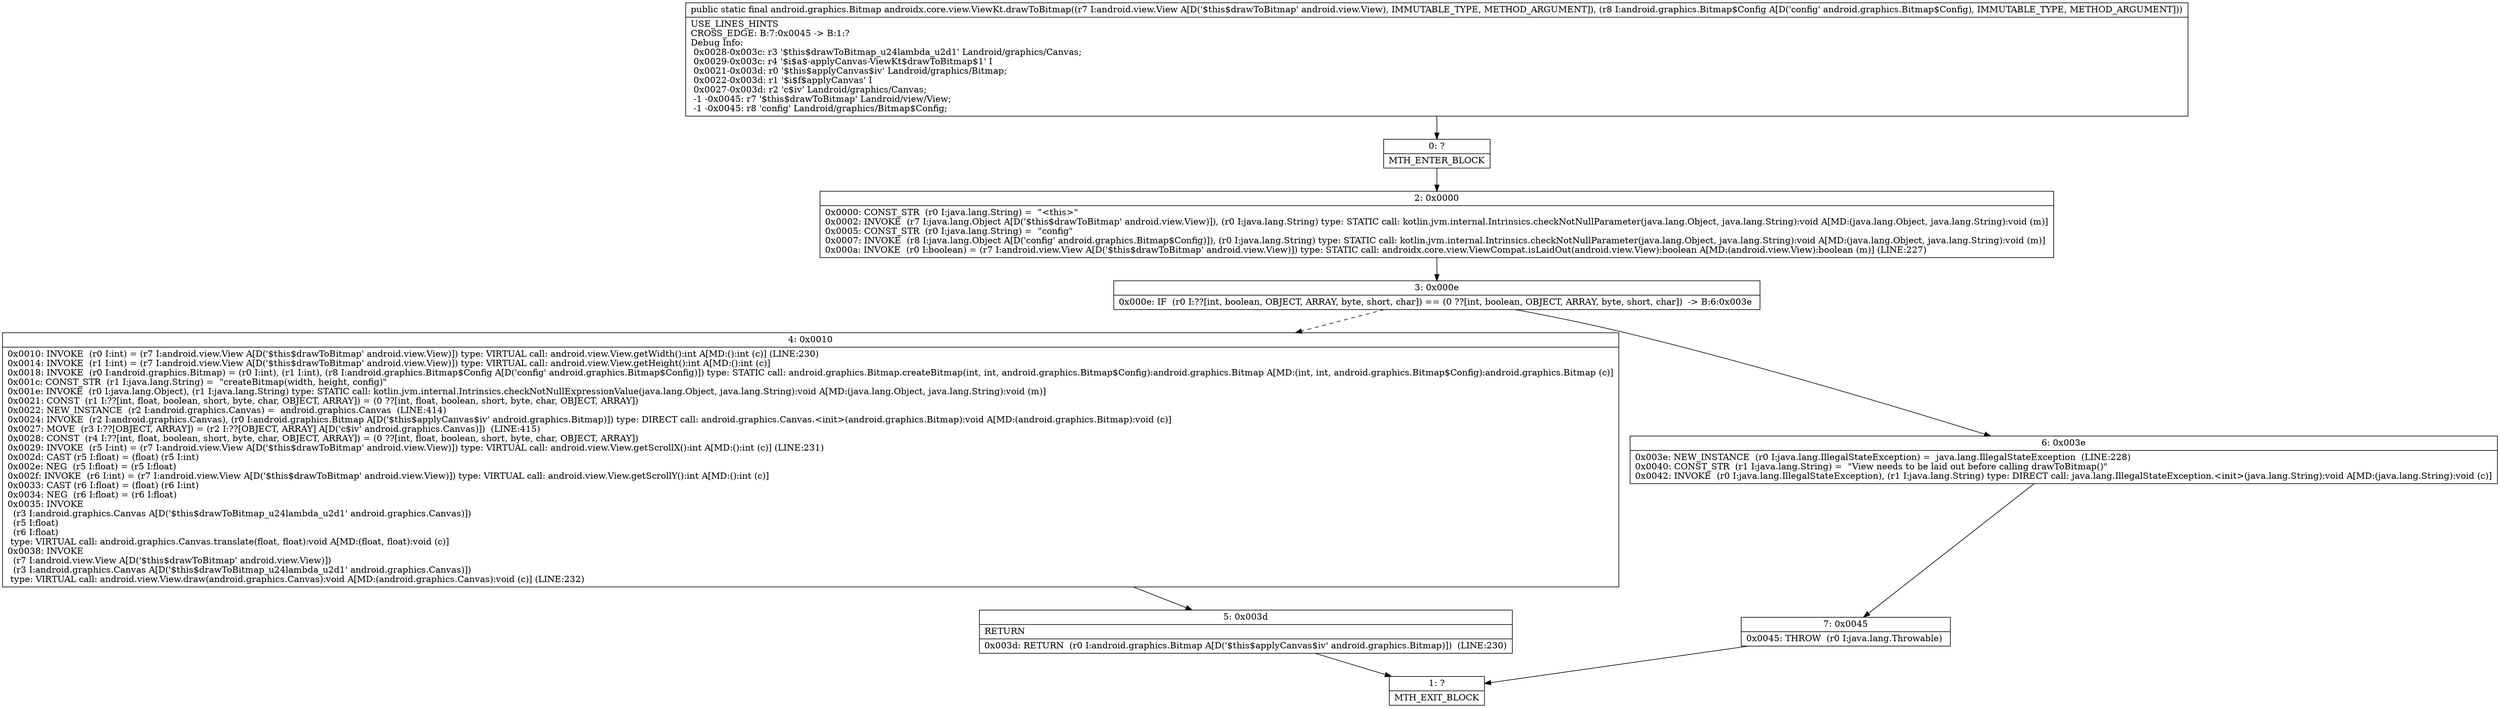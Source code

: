 digraph "CFG forandroidx.core.view.ViewKt.drawToBitmap(Landroid\/view\/View;Landroid\/graphics\/Bitmap$Config;)Landroid\/graphics\/Bitmap;" {
Node_0 [shape=record,label="{0\:\ ?|MTH_ENTER_BLOCK\l}"];
Node_2 [shape=record,label="{2\:\ 0x0000|0x0000: CONST_STR  (r0 I:java.lang.String) =  \"\<this\>\" \l0x0002: INVOKE  (r7 I:java.lang.Object A[D('$this$drawToBitmap' android.view.View)]), (r0 I:java.lang.String) type: STATIC call: kotlin.jvm.internal.Intrinsics.checkNotNullParameter(java.lang.Object, java.lang.String):void A[MD:(java.lang.Object, java.lang.String):void (m)]\l0x0005: CONST_STR  (r0 I:java.lang.String) =  \"config\" \l0x0007: INVOKE  (r8 I:java.lang.Object A[D('config' android.graphics.Bitmap$Config)]), (r0 I:java.lang.String) type: STATIC call: kotlin.jvm.internal.Intrinsics.checkNotNullParameter(java.lang.Object, java.lang.String):void A[MD:(java.lang.Object, java.lang.String):void (m)]\l0x000a: INVOKE  (r0 I:boolean) = (r7 I:android.view.View A[D('$this$drawToBitmap' android.view.View)]) type: STATIC call: androidx.core.view.ViewCompat.isLaidOut(android.view.View):boolean A[MD:(android.view.View):boolean (m)] (LINE:227)\l}"];
Node_3 [shape=record,label="{3\:\ 0x000e|0x000e: IF  (r0 I:??[int, boolean, OBJECT, ARRAY, byte, short, char]) == (0 ??[int, boolean, OBJECT, ARRAY, byte, short, char])  \-\> B:6:0x003e \l}"];
Node_4 [shape=record,label="{4\:\ 0x0010|0x0010: INVOKE  (r0 I:int) = (r7 I:android.view.View A[D('$this$drawToBitmap' android.view.View)]) type: VIRTUAL call: android.view.View.getWidth():int A[MD:():int (c)] (LINE:230)\l0x0014: INVOKE  (r1 I:int) = (r7 I:android.view.View A[D('$this$drawToBitmap' android.view.View)]) type: VIRTUAL call: android.view.View.getHeight():int A[MD:():int (c)]\l0x0018: INVOKE  (r0 I:android.graphics.Bitmap) = (r0 I:int), (r1 I:int), (r8 I:android.graphics.Bitmap$Config A[D('config' android.graphics.Bitmap$Config)]) type: STATIC call: android.graphics.Bitmap.createBitmap(int, int, android.graphics.Bitmap$Config):android.graphics.Bitmap A[MD:(int, int, android.graphics.Bitmap$Config):android.graphics.Bitmap (c)]\l0x001c: CONST_STR  (r1 I:java.lang.String) =  \"createBitmap(width, height, config)\" \l0x001e: INVOKE  (r0 I:java.lang.Object), (r1 I:java.lang.String) type: STATIC call: kotlin.jvm.internal.Intrinsics.checkNotNullExpressionValue(java.lang.Object, java.lang.String):void A[MD:(java.lang.Object, java.lang.String):void (m)]\l0x0021: CONST  (r1 I:??[int, float, boolean, short, byte, char, OBJECT, ARRAY]) = (0 ??[int, float, boolean, short, byte, char, OBJECT, ARRAY]) \l0x0022: NEW_INSTANCE  (r2 I:android.graphics.Canvas) =  android.graphics.Canvas  (LINE:414)\l0x0024: INVOKE  (r2 I:android.graphics.Canvas), (r0 I:android.graphics.Bitmap A[D('$this$applyCanvas$iv' android.graphics.Bitmap)]) type: DIRECT call: android.graphics.Canvas.\<init\>(android.graphics.Bitmap):void A[MD:(android.graphics.Bitmap):void (c)]\l0x0027: MOVE  (r3 I:??[OBJECT, ARRAY]) = (r2 I:??[OBJECT, ARRAY] A[D('c$iv' android.graphics.Canvas)])  (LINE:415)\l0x0028: CONST  (r4 I:??[int, float, boolean, short, byte, char, OBJECT, ARRAY]) = (0 ??[int, float, boolean, short, byte, char, OBJECT, ARRAY]) \l0x0029: INVOKE  (r5 I:int) = (r7 I:android.view.View A[D('$this$drawToBitmap' android.view.View)]) type: VIRTUAL call: android.view.View.getScrollX():int A[MD:():int (c)] (LINE:231)\l0x002d: CAST (r5 I:float) = (float) (r5 I:int) \l0x002e: NEG  (r5 I:float) = (r5 I:float) \l0x002f: INVOKE  (r6 I:int) = (r7 I:android.view.View A[D('$this$drawToBitmap' android.view.View)]) type: VIRTUAL call: android.view.View.getScrollY():int A[MD:():int (c)]\l0x0033: CAST (r6 I:float) = (float) (r6 I:int) \l0x0034: NEG  (r6 I:float) = (r6 I:float) \l0x0035: INVOKE  \l  (r3 I:android.graphics.Canvas A[D('$this$drawToBitmap_u24lambda_u2d1' android.graphics.Canvas)])\l  (r5 I:float)\l  (r6 I:float)\l type: VIRTUAL call: android.graphics.Canvas.translate(float, float):void A[MD:(float, float):void (c)]\l0x0038: INVOKE  \l  (r7 I:android.view.View A[D('$this$drawToBitmap' android.view.View)])\l  (r3 I:android.graphics.Canvas A[D('$this$drawToBitmap_u24lambda_u2d1' android.graphics.Canvas)])\l type: VIRTUAL call: android.view.View.draw(android.graphics.Canvas):void A[MD:(android.graphics.Canvas):void (c)] (LINE:232)\l}"];
Node_5 [shape=record,label="{5\:\ 0x003d|RETURN\l|0x003d: RETURN  (r0 I:android.graphics.Bitmap A[D('$this$applyCanvas$iv' android.graphics.Bitmap)])  (LINE:230)\l}"];
Node_1 [shape=record,label="{1\:\ ?|MTH_EXIT_BLOCK\l}"];
Node_6 [shape=record,label="{6\:\ 0x003e|0x003e: NEW_INSTANCE  (r0 I:java.lang.IllegalStateException) =  java.lang.IllegalStateException  (LINE:228)\l0x0040: CONST_STR  (r1 I:java.lang.String) =  \"View needs to be laid out before calling drawToBitmap()\" \l0x0042: INVOKE  (r0 I:java.lang.IllegalStateException), (r1 I:java.lang.String) type: DIRECT call: java.lang.IllegalStateException.\<init\>(java.lang.String):void A[MD:(java.lang.String):void (c)]\l}"];
Node_7 [shape=record,label="{7\:\ 0x0045|0x0045: THROW  (r0 I:java.lang.Throwable) \l}"];
MethodNode[shape=record,label="{public static final android.graphics.Bitmap androidx.core.view.ViewKt.drawToBitmap((r7 I:android.view.View A[D('$this$drawToBitmap' android.view.View), IMMUTABLE_TYPE, METHOD_ARGUMENT]), (r8 I:android.graphics.Bitmap$Config A[D('config' android.graphics.Bitmap$Config), IMMUTABLE_TYPE, METHOD_ARGUMENT]))  | USE_LINES_HINTS\lCROSS_EDGE: B:7:0x0045 \-\> B:1:?\lDebug Info:\l  0x0028\-0x003c: r3 '$this$drawToBitmap_u24lambda_u2d1' Landroid\/graphics\/Canvas;\l  0x0029\-0x003c: r4 '$i$a$\-applyCanvas\-ViewKt$drawToBitmap$1' I\l  0x0021\-0x003d: r0 '$this$applyCanvas$iv' Landroid\/graphics\/Bitmap;\l  0x0022\-0x003d: r1 '$i$f$applyCanvas' I\l  0x0027\-0x003d: r2 'c$iv' Landroid\/graphics\/Canvas;\l  \-1 \-0x0045: r7 '$this$drawToBitmap' Landroid\/view\/View;\l  \-1 \-0x0045: r8 'config' Landroid\/graphics\/Bitmap$Config;\l}"];
MethodNode -> Node_0;Node_0 -> Node_2;
Node_2 -> Node_3;
Node_3 -> Node_4[style=dashed];
Node_3 -> Node_6;
Node_4 -> Node_5;
Node_5 -> Node_1;
Node_6 -> Node_7;
Node_7 -> Node_1;
}

